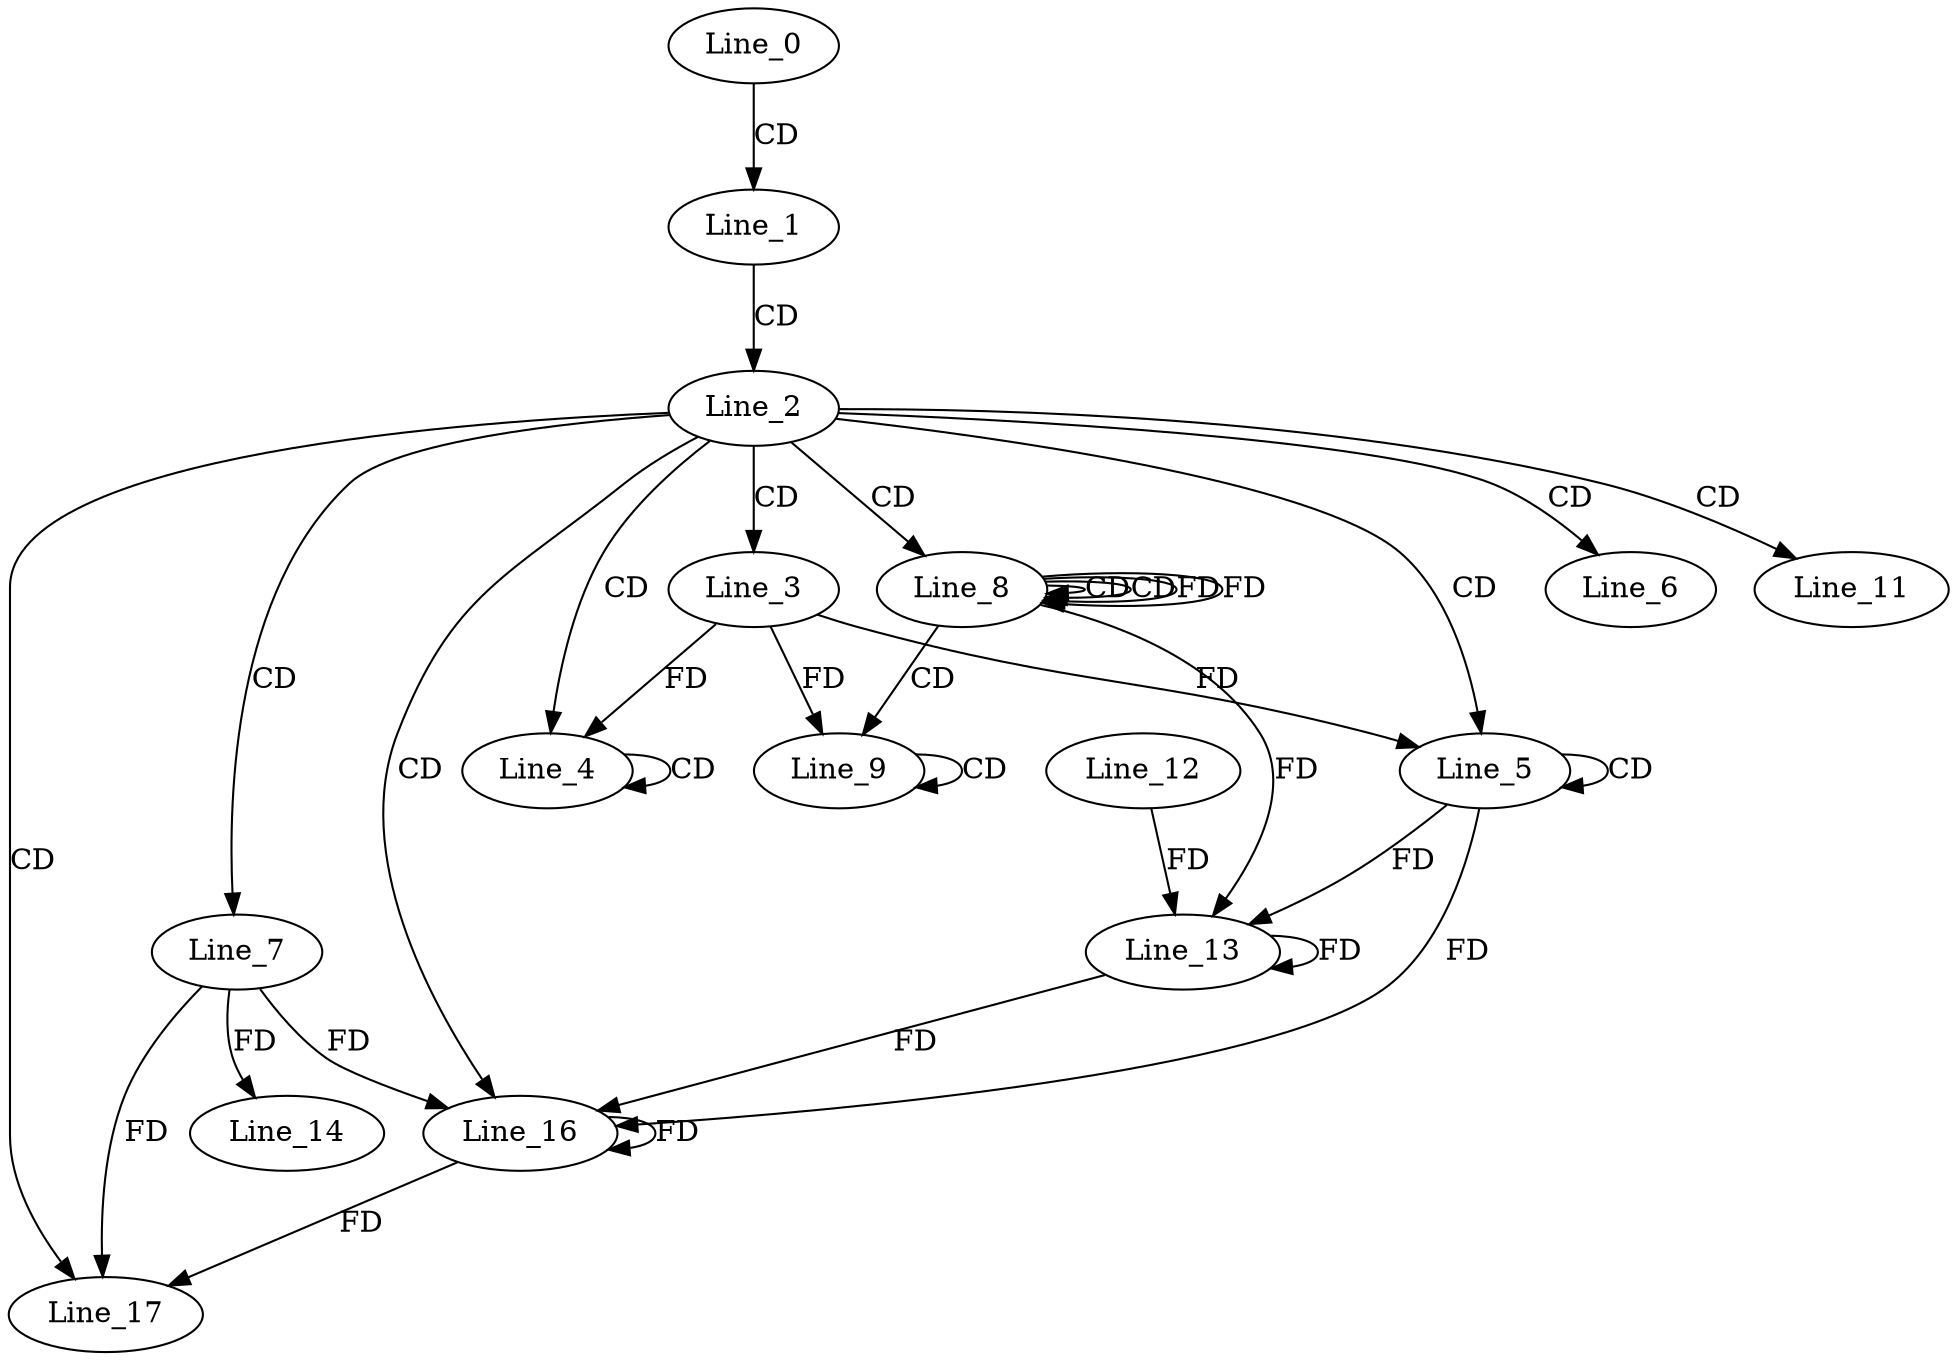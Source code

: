 digraph G {
  Line_0;
  Line_1;
  Line_2;
  Line_3;
  Line_4;
  Line_4;
  Line_5;
  Line_5;
  Line_6;
  Line_7;
  Line_8;
  Line_8;
  Line_8;
  Line_9;
  Line_9;
  Line_11;
  Line_13;
  Line_12;
  Line_14;
  Line_16;
  Line_17;
  Line_0 -> Line_1 [ label="CD" ];
  Line_1 -> Line_2 [ label="CD" ];
  Line_2 -> Line_3 [ label="CD" ];
  Line_2 -> Line_4 [ label="CD" ];
  Line_4 -> Line_4 [ label="CD" ];
  Line_3 -> Line_4 [ label="FD" ];
  Line_2 -> Line_5 [ label="CD" ];
  Line_5 -> Line_5 [ label="CD" ];
  Line_3 -> Line_5 [ label="FD" ];
  Line_2 -> Line_6 [ label="CD" ];
  Line_2 -> Line_7 [ label="CD" ];
  Line_2 -> Line_8 [ label="CD" ];
  Line_8 -> Line_8 [ label="CD" ];
  Line_8 -> Line_8 [ label="CD" ];
  Line_8 -> Line_8 [ label="FD" ];
  Line_8 -> Line_9 [ label="CD" ];
  Line_9 -> Line_9 [ label="CD" ];
  Line_3 -> Line_9 [ label="FD" ];
  Line_2 -> Line_11 [ label="CD" ];
  Line_5 -> Line_13 [ label="FD" ];
  Line_13 -> Line_13 [ label="FD" ];
  Line_8 -> Line_13 [ label="FD" ];
  Line_12 -> Line_13 [ label="FD" ];
  Line_7 -> Line_14 [ label="FD" ];
  Line_2 -> Line_16 [ label="CD" ];
  Line_7 -> Line_16 [ label="FD" ];
  Line_16 -> Line_16 [ label="FD" ];
  Line_5 -> Line_16 [ label="FD" ];
  Line_13 -> Line_16 [ label="FD" ];
  Line_2 -> Line_17 [ label="CD" ];
  Line_7 -> Line_17 [ label="FD" ];
  Line_16 -> Line_17 [ label="FD" ];
  Line_8 -> Line_8 [ label="FD" ];
}
